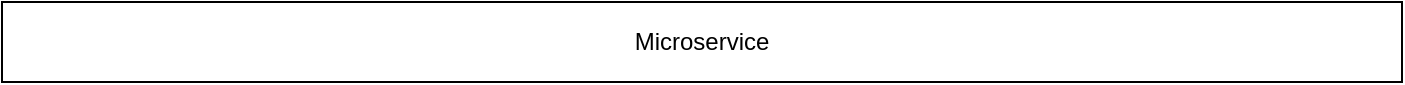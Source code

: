 <mxfile version="26.2.3">
  <diagram id="prtHgNgQTEPvFCAcTncT" name="Page-1">
    <mxGraphModel dx="985" dy="538" grid="1" gridSize="10" guides="1" tooltips="1" connect="1" arrows="1" fold="1" page="1" pageScale="1" pageWidth="827" pageHeight="1169" math="0" shadow="0">
      <root>
        <mxCell id="0" />
        <mxCell id="1" parent="0" />
        <mxCell id="67w3SQ40c2-7z7gaWtt0-1" value="Microservice" style="rounded=0;whiteSpace=wrap;html=1;" vertex="1" parent="1">
          <mxGeometry x="80" y="50" width="700" height="40" as="geometry" />
        </mxCell>
      </root>
    </mxGraphModel>
  </diagram>
</mxfile>
